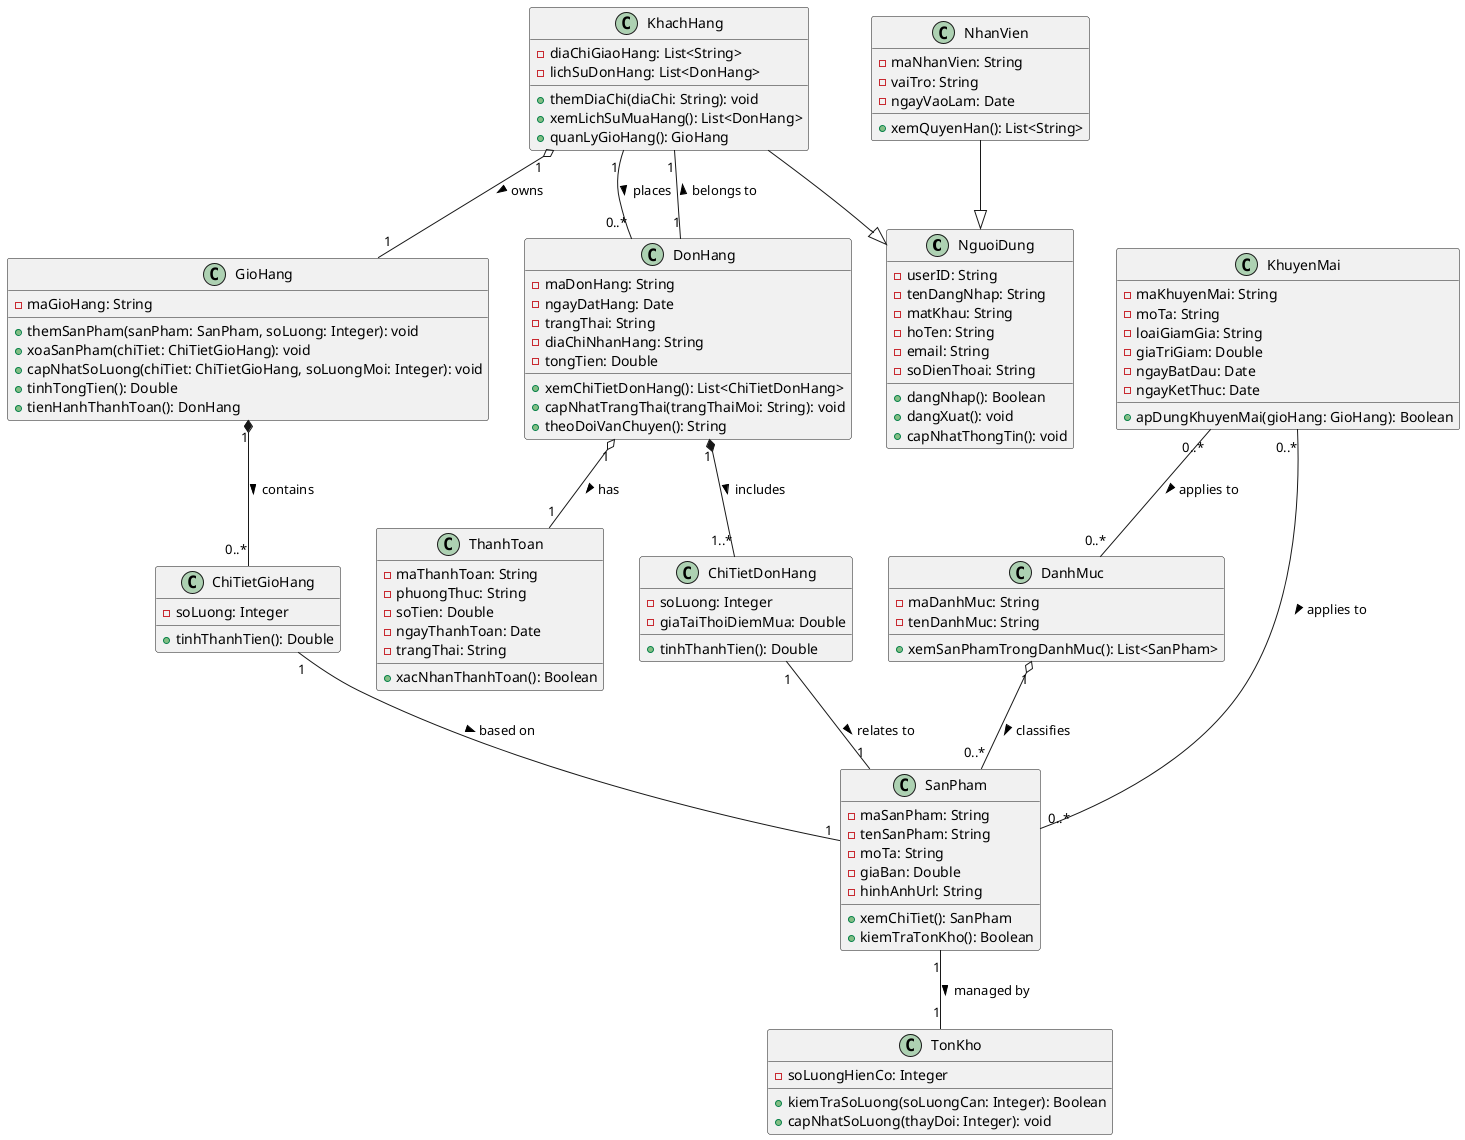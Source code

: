 @startuml Hệ thống thương mại điện tử

class NguoiDung {
    -userID: String
    -tenDangNhap: String
    -matKhau: String
    -hoTen: String
    -email: String
    -soDienThoai: String
    +dangNhap(): Boolean
    +dangXuat(): void
    +capNhatThongTin(): void
}

class KhachHang {
    -diaChiGiaoHang: List<String>
    -lichSuDonHang: List<DonHang>
    +themDiaChi(diaChi: String): void
    +xemLichSuMuaHang(): List<DonHang>
    +quanLyGioHang(): GioHang
}

class NhanVien {
    -maNhanVien: String
    -vaiTro: String
    -ngayVaoLam: Date
    +xemQuyenHan(): List<String>
}

class SanPham {
    -maSanPham: String
    -tenSanPham: String
    -moTa: String
    -giaBan: Double
    -hinhAnhUrl: String
    +xemChiTiet(): SanPham
    +kiemTraTonKho(): Boolean
}

class DanhMuc {
    -maDanhMuc: String
    -tenDanhMuc: String
    +xemSanPhamTrongDanhMuc(): List<SanPham>
}

class GioHang {
    -maGioHang: String
    +themSanPham(sanPham: SanPham, soLuong: Integer): void
    +xoaSanPham(chiTiet: ChiTietGioHang): void
    +capNhatSoLuong(chiTiet: ChiTietGioHang, soLuongMoi: Integer): void
    +tinhTongTien(): Double
    +tienHanhThanhToan(): DonHang
}

class ChiTietGioHang {
    -soLuong: Integer
    +tinhThanhTien(): Double
}

class DonHang {
    -maDonHang: String
    -ngayDatHang: Date
    -trangThai: String
    -diaChiNhanHang: String
    -tongTien: Double
    +xemChiTietDonHang(): List<ChiTietDonHang>
    +capNhatTrangThai(trangThaiMoi: String): void
    +theoDoiVanChuyen(): String
}

class ChiTietDonHang {
    -soLuong: Integer
    -giaTaiThoiDiemMua: Double
    +tinhThanhTien(): Double
}

class ThanhToan {
    -maThanhToan: String
    -phuongThuc: String
    -soTien: Double
    -ngayThanhToan: Date
    -trangThai: String
    +xacNhanThanhToan(): Boolean
}

class KhuyenMai {
    -maKhuyenMai: String
    -moTa: String
    -loaiGiamGia: String
    -giaTriGiam: Double
    -ngayBatDau: Date
    -ngayKetThuc: Date
    +apDungKhuyenMai(gioHang: GioHang): Boolean
}

class TonKho {
    -soLuongHienCo: Integer
    +kiemTraSoLuong(soLuongCan: Integer): Boolean
    +capNhatSoLuong(thayDoi: Integer): void
}

KhachHang --|> NguoiDung
NhanVien --|> NguoiDung

KhachHang "1" o-- "1" GioHang : owns >
KhachHang "1" -- "0..*" DonHang : places >
DonHang "1" -- "1" KhachHang : belongs to >
DonHang "1" o-- "1" ThanhToan : has >
DonHang "1" *-- "1..*" ChiTietDonHang : includes >
ChiTietDonHang "1" -- "1" SanPham : relates to >

GioHang "1" *-- "0..*" ChiTietGioHang : contains >
ChiTietGioHang "1" -- "1" SanPham : based on >

DanhMuc "1" o-- "0..*" SanPham : classifies >
SanPham "1" -- "1" TonKho : managed by >

KhuyenMai "0..*" -- "0..*" SanPham : applies to >
KhuyenMai "0..*" -- "0..*" DanhMuc : applies to >

@enduml
